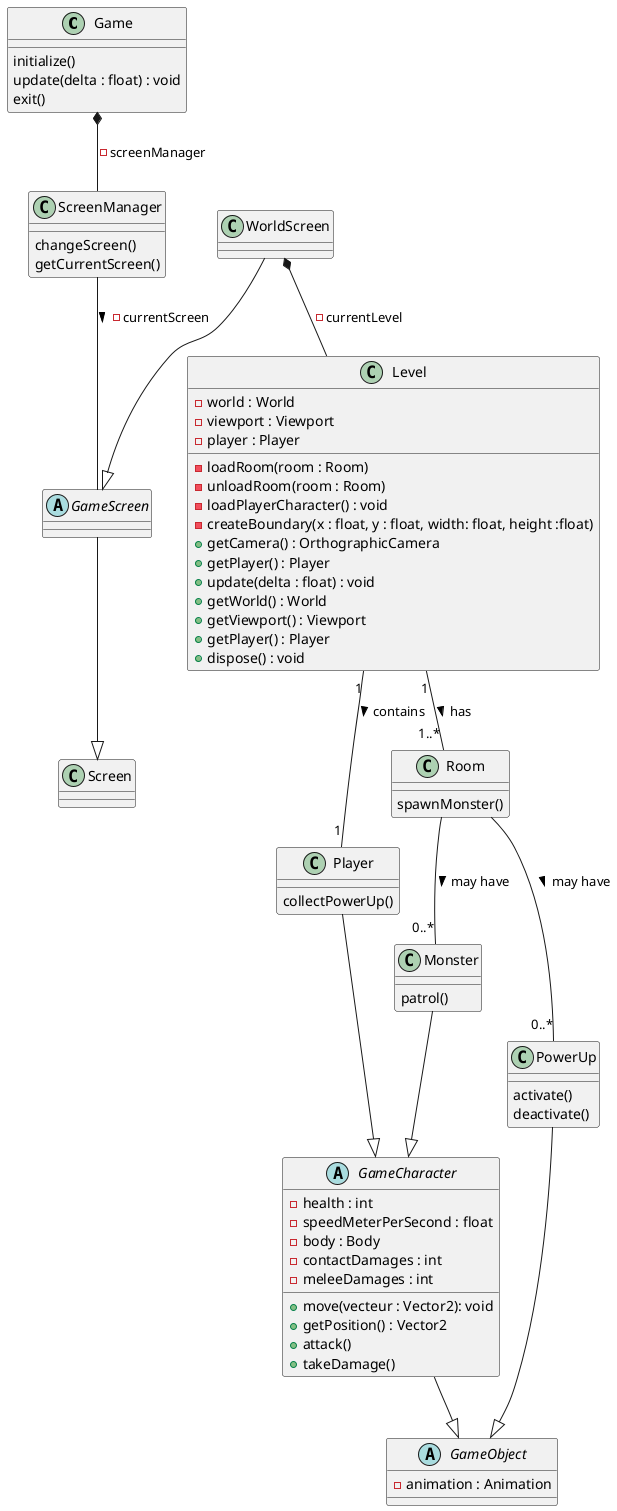 @startuml

class Game {
    initialize()
    update(delta : float) : void
    exit()
}

Game *-- ScreenManager : -screenManager

abstract class GameObject {
    - animation : Animation
}

abstract class GameCharacter {
    - health : int
    - speedMeterPerSecond : float
    - body : Body
    - contactDamages : int
    - meleeDamages : int
    + move(vecteur : Vector2): void
    + getPosition() : Vector2
    + attack()
    + takeDamage()
}
GameCharacter --|> GameObject


class Player {
    collectPowerUp()
}
Player --|> GameCharacter


class Monster {
    patrol()
}
Monster --|> GameCharacter

class PowerUp {
    activate()
    deactivate()
}
PowerUp --|> GameObject



class Level {
    - world : World
    - viewport : Viewport
    - player : Player
    - loadRoom(room : Room)
    - unloadRoom(room : Room)
    - loadPlayerCharacter() : void
    - createBoundary(x : float, y : float, width: float, height :float)
    + getCamera() : OrthographicCamera
    + getPlayer() : Player
    + update(delta : float) : void
    + getWorld() : World
    + getViewport() : Viewport
    + getPlayer() : Player
    + dispose() : void
}

Level "1"--"1..*" Room : has >
Level "1"--"1" Player : contains >

class Room {
    spawnMonster()
}

Room -- "0..*" PowerUp : may have >
Room -- "0..*" Monster : may have >


class ScreenManager {
    changeScreen()
    getCurrentScreen()
}

ScreenManager -- GameScreen : -currentScreen >

abstract GameScreen {}
GameScreen --|> Screen

WorldScreen *-- Level : -currentLevel

WorldScreen --|> GameScreen




@enduml